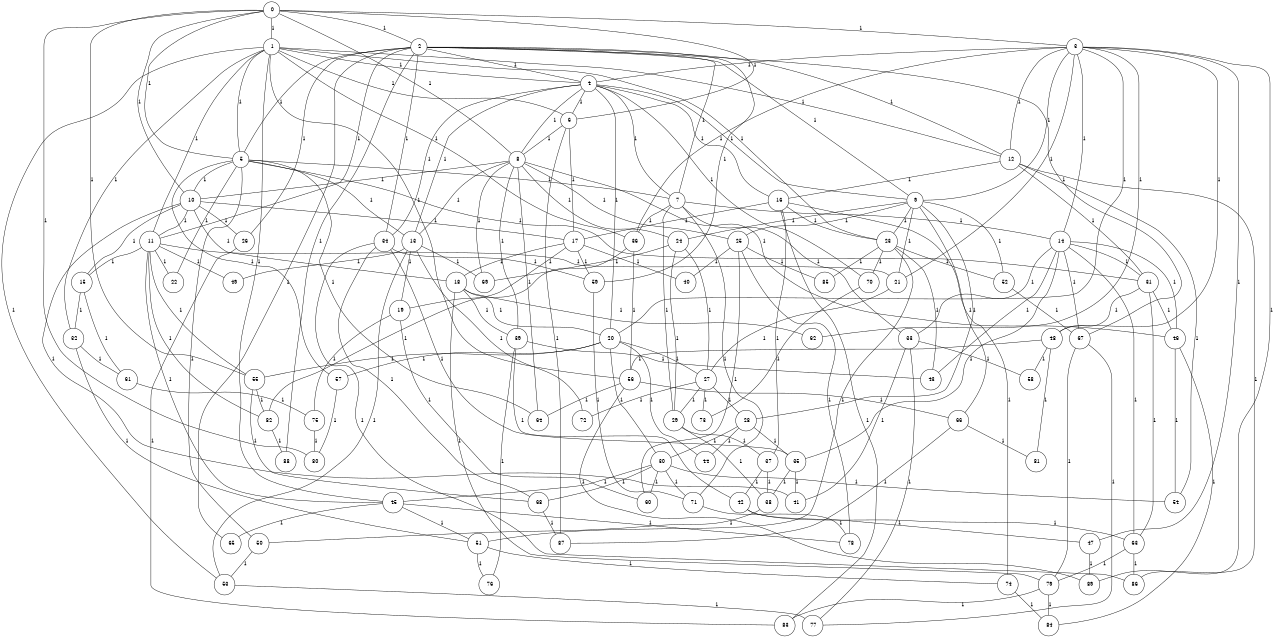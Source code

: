 graph G {
size="8.5,11;"
ratio = "expand;"
fixedsize="true;"
overlap="scale;"
node[shape=circle,width=.12,hight=.12,fontsize=12]
edge[fontsize=12]

0[label=" 0" color=black, pos="2.3396619,0.57678278!"];
1[label=" 1" color=black, pos="2.6733513,2.3828357!"];
2[label=" 2" color=black, pos="2.6413422,2.7107989!"];
3[label=" 3" color=black, pos="1.280151,2.0246693!"];
4[label=" 4" color=black, pos="2.3917191,2.5935528!"];
5[label=" 5" color=black, pos="1.2528219,0.78916155!"];
6[label=" 6" color=black, pos="0.12038247,0.30129807!"];
7[label=" 7" color=black, pos="0.95398268,0.56225911!"];
8[label=" 8" color=black, pos="0.54465526,2.6584145!"];
9[label=" 9" color=black, pos="0.1725383,1.2947221!"];
10[label=" 10" color=black, pos="0.50179599,2.0959364!"];
11[label=" 11" color=black, pos="1.5267835,0.27031694!"];
12[label=" 12" color=black, pos="0.32850945,1.8998083!"];
13[label=" 13" color=black, pos="2.6371022,2.6485195!"];
14[label=" 14" color=black, pos="1.7797083,0.9278978!"];
15[label=" 15" color=black, pos="0.39803138,2.0273356!"];
16[label=" 16" color=black, pos="0.6291988,2.1606932!"];
17[label=" 17" color=black, pos="2.7270004,0.61561764!"];
18[label=" 18" color=black, pos="2.4609363,1.0107434!"];
19[label=" 19" color=black, pos="0.83215984,1.9062225!"];
20[label=" 20" color=black, pos="2.14493,1.7420007!"];
21[label=" 21" color=black, pos="2.4950006,0.5395168!"];
22[label=" 22" color=black, pos="1.3403378,1.0084!"];
23[label=" 23" color=black, pos="0.9575715,2.6810558!"];
24[label=" 24" color=black, pos="1.7214856,1.3885074!"];
25[label=" 25" color=black, pos="1.2971643,1.6772824!"];
26[label=" 26" color=black, pos="2.7156791,2.7458205!"];
27[label=" 27" color=black, pos="1.9690861,2.7085083!"];
28[label=" 28" color=black, pos="1.4580738,1.8960482!"];
29[label=" 29" color=black, pos="2.8410291,0.22778337!"];
30[label=" 30" color=black, pos="0.90297961,2.9197361!"];
31[label=" 31" color=black, pos="1.2719189,1.4473214!"];
32[label=" 32" color=black, pos="1.442541,2.4418906!"];
33[label=" 33" color=black, pos="1.8399538,0.49780595!"];
34[label=" 34" color=black, pos="2.8071987,1.1034719!"];
35[label=" 35" color=black, pos="1.8956695,0.89030084!"];
36[label=" 36" color=black, pos="1.2624891,2.3068177!"];
37[label=" 37" color=black, pos="1.2219141,2.2848851!"];
38[label=" 38" color=black, pos="2.7707844,1.9854448!"];
39[label=" 39" color=black, pos="1.8054132,2.0361079!"];
40[label=" 40" color=black, pos="1.268595,0.9876594!"];
41[label=" 41" color=black, pos="0.59717139,1.6641818!"];
42[label=" 42" color=black, pos="1.7290918,1.1806549!"];
43[label=" 43" color=black, pos="1.579634,0.97850462!"];
44[label=" 44" color=black, pos="2.8573048,1.9456413!"];
45[label=" 45" color=black, pos="1.8199234,1.2041126!"];
46[label=" 46" color=black, pos="2.4351477,2.6334111!"];
47[label=" 47" color=black, pos="2.6223236,0.48851497!"];
48[label=" 48" color=black, pos="0.14751742,1.9994674!"];
49[label=" 49" color=black, pos="1.9616397,0.14905893!"];
50[label=" 50" color=black, pos="0.43130303,1.3154929!"];
51[label=" 51" color=black, pos="0.40066955,1.8530601!"];
52[label=" 52" color=black, pos="0.57931981,1.3371932!"];
53[label=" 53" color=black, pos="2.0292279,2.989951!"];
54[label=" 54" color=black, pos="2.7308631,2.7049365!"];
55[label=" 55" color=black, pos="0.29288115,2.2441053!"];
56[label=" 56" color=black, pos="1.6696258,1.1850874!"];
57[label=" 57" color=black, pos="2.907222,1.3219971!"];
58[label=" 58" color=black, pos="0.66386013,2.349462!"];
59[label=" 59" color=black, pos="0.93148745,0.32250403!"];
60[label=" 60" color=black, pos="0.0012235767,0.91005046!"];
61[label=" 61" color=black, pos="2.201003,2.4948271!"];
62[label=" 62" color=black, pos="2.5233636,0.28505289!"];
63[label=" 63" color=black, pos="0.39321501,1.2566434!"];
64[label=" 64" color=black, pos="1.7727309,2.6941063!"];
65[label=" 65" color=black, pos="0.77587706,1.0184779!"];
66[label=" 66" color=black, pos="2.6535934,1.5042669!"];
67[label=" 67" color=black, pos="0.57046203,0.09588807!"];
68[label=" 68" color=black, pos="0.48646816,2.6021371!"];
69[label=" 69" color=black, pos="0.90594001,0.61933738!"];
70[label=" 70" color=black, pos="1.2967278,2.2455484!"];
71[label=" 71" color=black, pos="1.4335484,2.7527836!"];
72[label=" 72" color=black, pos="0.94392256,1.8862322!"];
73[label=" 73" color=black, pos="0.46299335,2.1595368!"];
74[label=" 74" color=black, pos="0.27264995,2.7016675!"];
75[label=" 75" color=black, pos="1.4905746,0.4147976!"];
76[label=" 76" color=black, pos="1.8034941,1.664514!"];
77[label=" 77" color=black, pos="0.11389888,1.1387378!"];
78[label=" 78" color=black, pos="1.1882416,2.1005694!"];
79[label=" 79" color=black, pos="1.8864781,1.8280694!"];
80[label=" 80" color=black, pos="1.3002429,1.5502002!"];
81[label=" 81" color=black, pos="1.6190116,0.87982302!"];
82[label=" 82" color=black, pos="2.3735407,1.7347735!"];
83[label=" 83" color=black, pos="2.3790461,0.84115808!"];
84[label=" 84" color=black, pos="1.1665058,2.8919744!"];
85[label=" 85" color=black, pos="0.78952338,2.6910314!"];
86[label=" 86" color=black, pos="2.4149985,2.599555!"];
87[label=" 87" color=black, pos="2.6449538,2.1318771!"];
88[label=" 88" color=black, pos="2.141926,0.70843303!"];
89[label=" 89" color=black, pos="2.3918144,0.65259911!"];
0--1[label="1"]
0--2[label="1"]
0--3[label="1"]
0--5[label="1"]
0--6[label="1"]
0--8[label="1"]
0--10[label="1"]
0--55[label="1"]
0--80[label="1"]
1--4[label="1"]
1--5[label="1"]
1--6[label="1"]
1--11[label="1"]
1--12[label="1"]
1--23[label="1"]
1--32[label="1"]
1--36[label="1"]
1--45[label="1"]
1--53[label="1"]
1--56[label="1"]
2--4[label="1"]
2--5[label="1"]
2--7[label="1"]
2--9[label="1"]
2--11[label="1"]
2--12[label="1"]
2--26[label="1"]
2--34[label="1"]
2--59[label="1"]
2--65[label="1"]
2--67[label="1"]
2--88[label="1"]
3--4[label="1"]
3--9[label="1"]
3--12[label="1"]
3--14[label="1"]
3--20[label="1"]
3--21[label="1"]
3--36[label="1"]
3--47[label="1"]
3--48[label="1"]
3--62[label="1"]
3--89[label="1"]
4--6[label="1"]
4--7[label="1"]
4--8[label="1"]
4--9[label="1"]
4--13[label="1"]
4--16[label="1"]
4--20[label="1"]
4--34[label="1"]
4--70[label="1"]
5--7[label="1"]
5--10[label="1"]
5--13[label="1"]
5--22[label="1"]
5--31[label="1"]
5--50[label="1"]
5--57[label="1"]
5--64[label="1"]
6--8[label="1"]
6--17[label="1"]
6--87[label="1"]
7--14[label="1"]
7--29[label="1"]
7--33[label="1"]
7--36[label="1"]
7--71[label="1"]
8--10[label="1"]
8--13[label="1"]
8--24[label="1"]
8--25[label="1"]
8--39[label="1"]
8--46[label="1"]
8--64[label="1"]
8--69[label="1"]
9--21[label="1"]
9--23[label="1"]
9--24[label="1"]
9--25[label="1"]
9--28[label="1"]
9--52[label="1"]
9--66[label="1"]
10--11[label="1"]
10--15[label="1"]
10--17[label="1"]
10--18[label="1"]
10--26[label="1"]
10--41[label="1"]
11--15[label="1"]
11--21[label="1"]
11--22[label="1"]
11--45[label="1"]
11--49[label="1"]
11--55[label="1"]
11--82[label="1"]
12--16[label="1"]
12--31[label="1"]
12--54[label="1"]
12--86[label="1"]
13--19[label="1"]
13--49[label="1"]
13--53[label="1"]
13--69[label="1"]
13--72[label="1"]
14--31[label="1"]
14--33[label="1"]
14--35[label="1"]
14--43[label="1"]
14--46[label="1"]
14--63[label="1"]
14--67[label="1"]
15--32[label="1"]
15--61[label="1"]
16--17[label="1"]
16--23[label="1"]
16--37[label="1"]
16--74[label="1"]
16--83[label="1"]
17--18[label="1"]
17--19[label="1"]
17--40[label="1"]
17--59[label="1"]
18--20[label="1"]
18--39[label="1"]
18--62[label="1"]
18--79[label="1"]
19--60[label="1"]
19--75[label="1"]
20--27[label="1"]
20--30[label="1"]
20--44[label="1"]
20--55[label="1"]
20--57[label="1"]
21--27[label="1"]
23--43[label="1"]
23--51[label="1"]
23--52[label="1"]
23--70[label="1"]
23--85[label="1"]
24--27[label="1"]
24--29[label="1"]
24--69[label="1"]
25--40[label="1"]
25--60[label="1"]
25--78[label="1"]
25--85[label="1"]
26--83[label="1"]
27--28[label="1"]
27--29[label="1"]
27--72[label="1"]
27--73[label="1"]
28--30[label="1"]
28--35[label="1"]
28--44[label="1"]
29--37[label="1"]
29--38[label="1"]
30--45[label="1"]
30--54[label="1"]
30--60[label="1"]
30--68[label="1"]
30--71[label="1"]
31--46[label="1"]
31--48[label="1"]
31--63[label="1"]
32--51[label="1"]
32--61[label="1"]
33--41[label="1"]
33--58[label="1"]
33--77[label="1"]
34--35[label="1"]
34--59[label="1"]
34--68[label="1"]
34--86[label="1"]
35--38[label="1"]
35--41[label="1"]
36--56[label="1"]
36--82[label="1"]
37--38[label="1"]
37--42[label="1"]
38--50[label="1"]
39--42[label="1"]
39--43[label="1"]
39--76[label="1"]
42--47[label="1"]
42--63[label="1"]
45--51[label="1"]
45--65[label="1"]
45--78[label="1"]
46--54[label="1"]
46--84[label="1"]
47--89[label="1"]
48--56[label="1"]
48--58[label="1"]
48--81[label="1"]
50--53[label="1"]
51--74[label="1"]
51--76[label="1"]
52--67[label="1"]
53--77[label="1"]
55--68[label="1"]
55--82[label="1"]
56--64[label="1"]
56--66[label="1"]
56--89[label="1"]
57--80[label="1"]
59--71[label="1"]
61--75[label="1"]
63--79[label="1"]
63--86[label="1"]
66--81[label="1"]
66--87[label="1"]
67--77[label="1"]
67--79[label="1"]
68--87[label="1"]
70--73[label="1"]
71--78[label="1"]
74--84[label="1"]
75--80[label="1"]
79--83[label="1"]
79--84[label="1"]
82--88[label="1"]

}

